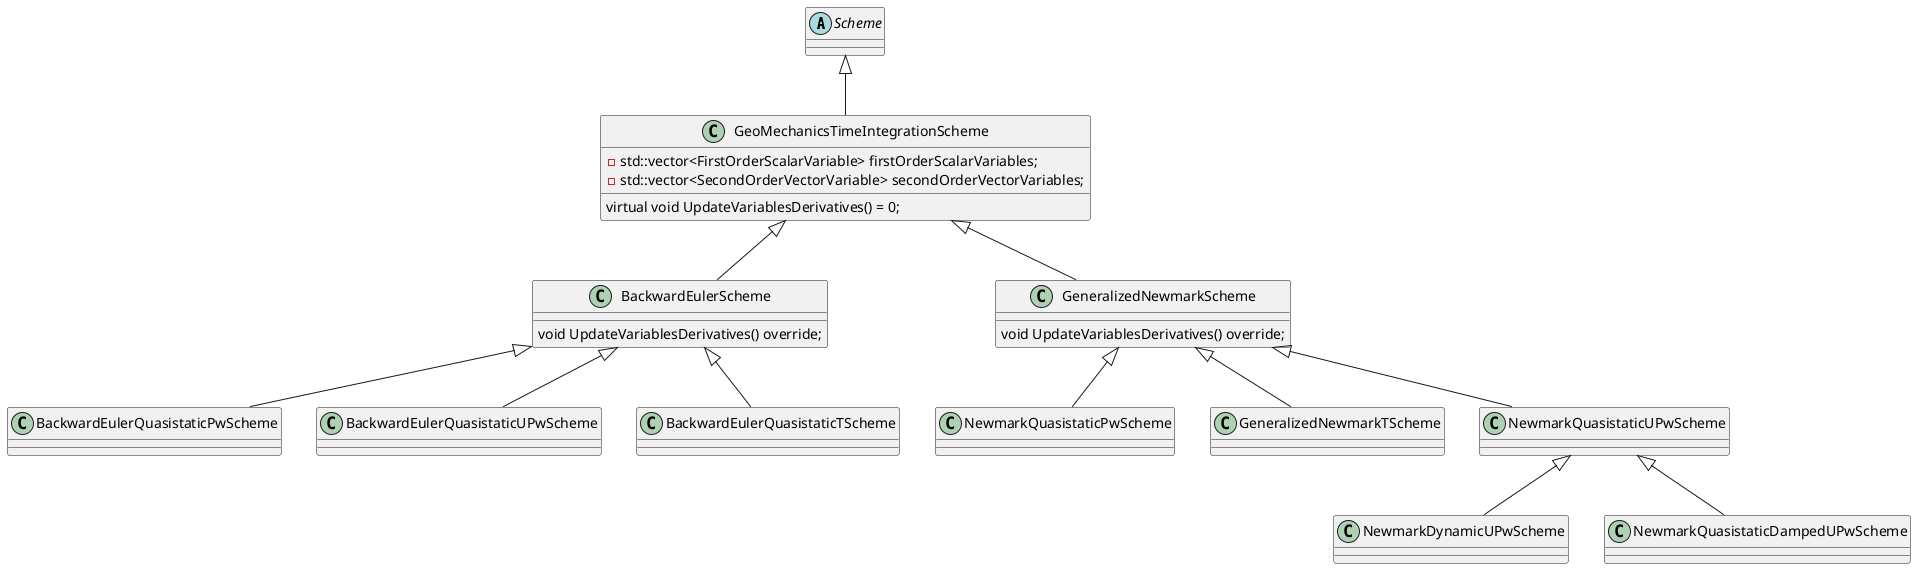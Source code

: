 @startuml
'https://plantuml.com/class-diagram

abstract class Scheme
class GeoMechanicsTimeIntegrationScheme
{
    - std::vector<FirstOrderScalarVariable> firstOrderScalarVariables;
    - std::vector<SecondOrderVectorVariable> secondOrderVectorVariables;

    virtual void UpdateVariablesDerivatives() = 0;
}
Scheme <|-- GeoMechanicsTimeIntegrationScheme

class BackwardEulerScheme
{
    void UpdateVariablesDerivatives() override;
}
class BackwardEulerQuasistaticPwScheme
class BackwardEulerQuasistaticUPwScheme
class BackwardEulerQuasistaticTScheme

GeoMechanicsTimeIntegrationScheme <|-- BackwardEulerScheme
BackwardEulerScheme <|-- BackwardEulerQuasistaticPwScheme
BackwardEulerScheme <|-- BackwardEulerQuasistaticUPwScheme
BackwardEulerScheme <|-- BackwardEulerQuasistaticTScheme

class GeneralizedNewmarkScheme
{
    void UpdateVariablesDerivatives() override;
}
class NewmarkQuasistaticPwScheme
class GeneralizedNewmarkTScheme
class NewmarkQuasistaticUPwScheme
class NewmarkDynamicUPwScheme
class NewmarkQuasistaticDampedUPwScheme

GeoMechanicsTimeIntegrationScheme <|-- GeneralizedNewmarkScheme
GeneralizedNewmarkScheme <|-- NewmarkQuasistaticPwScheme
GeneralizedNewmarkScheme <|-- GeneralizedNewmarkTScheme
GeneralizedNewmarkScheme <|-- NewmarkQuasistaticUPwScheme
NewmarkQuasistaticUPwScheme <|-- NewmarkDynamicUPwScheme
NewmarkQuasistaticUPwScheme <|-- NewmarkQuasistaticDampedUPwScheme

@enduml